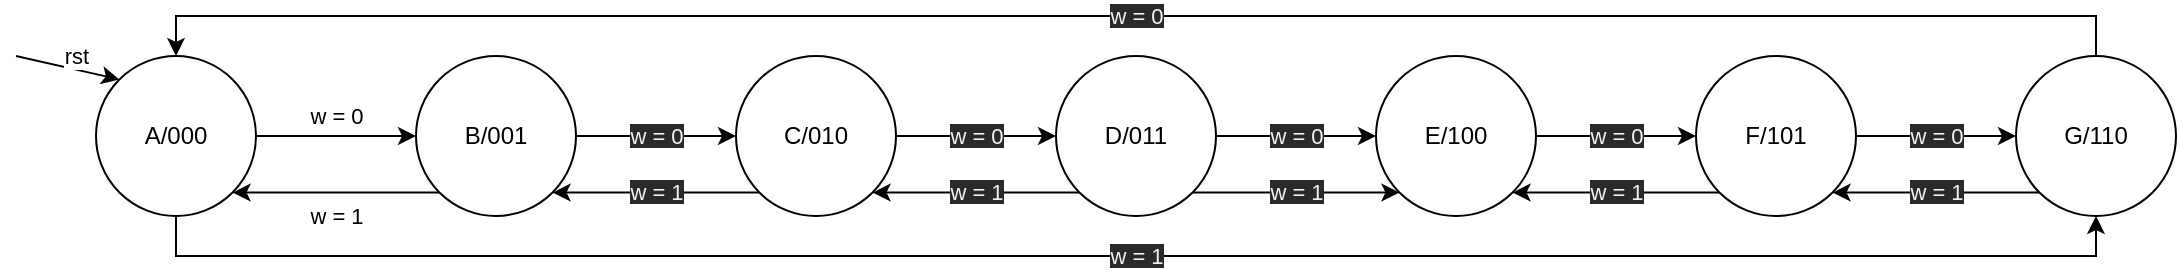 <mxfile version="16.5.1" type="device"><diagram id="u8P376ipcxbIjR8an8vX" name="Page-1"><mxGraphModel dx="2341" dy="739" grid="1" gridSize="10" guides="1" tooltips="1" connect="1" arrows="1" fold="1" page="1" pageScale="1" pageWidth="1169" pageHeight="827" math="0" shadow="0"><root><mxCell id="0"/><mxCell id="1" parent="0"/><mxCell id="xUyzWBRvohqH6LmGXnw6-9" value="w = 0" style="edgeStyle=orthogonalEdgeStyle;rounded=0;orthogonalLoop=1;jettySize=auto;html=1;entryX=0;entryY=0.5;entryDx=0;entryDy=0;" edge="1" parent="1" source="xUyzWBRvohqH6LmGXnw6-1" target="xUyzWBRvohqH6LmGXnw6-2"><mxGeometry y="10" relative="1" as="geometry"><mxPoint as="offset"/></mxGeometry></mxCell><mxCell id="xUyzWBRvohqH6LmGXnw6-20" value="&lt;span style=&quot;color: rgb(240, 240, 240); font-family: helvetica; font-size: 11px; font-style: normal; font-weight: 400; letter-spacing: normal; text-align: center; text-indent: 0px; text-transform: none; word-spacing: 0px; background-color: rgb(42, 42, 42); display: inline; float: none;&quot;&gt;w = 1&lt;/span&gt;" style="edgeStyle=orthogonalEdgeStyle;rounded=0;orthogonalLoop=1;jettySize=auto;html=1;exitX=0.5;exitY=1;exitDx=0;exitDy=0;entryX=0.5;entryY=1;entryDx=0;entryDy=0;" edge="1" parent="1" source="xUyzWBRvohqH6LmGXnw6-1" target="xUyzWBRvohqH6LmGXnw6-7"><mxGeometry relative="1" as="geometry"/></mxCell><mxCell id="xUyzWBRvohqH6LmGXnw6-1" value="A/000" style="ellipse;whiteSpace=wrap;html=1;aspect=fixed;" vertex="1" parent="1"><mxGeometry x="40" y="120" width="80" height="80" as="geometry"/></mxCell><mxCell id="xUyzWBRvohqH6LmGXnw6-10" value="&lt;span style=&quot;color: rgb(240, 240, 240); font-family: helvetica; font-size: 11px; font-style: normal; font-weight: 400; letter-spacing: normal; text-align: center; text-indent: 0px; text-transform: none; word-spacing: 0px; background-color: rgb(42, 42, 42); display: inline; float: none;&quot;&gt;w = 0&lt;/span&gt;" style="edgeStyle=orthogonalEdgeStyle;rounded=0;orthogonalLoop=1;jettySize=auto;html=1;exitX=1;exitY=0.5;exitDx=0;exitDy=0;entryX=0;entryY=0.5;entryDx=0;entryDy=0;" edge="1" parent="1" source="xUyzWBRvohqH6LmGXnw6-2" target="xUyzWBRvohqH6LmGXnw6-3"><mxGeometry relative="1" as="geometry"/></mxCell><mxCell id="xUyzWBRvohqH6LmGXnw6-19" value="w = 1" style="edgeStyle=orthogonalEdgeStyle;rounded=0;orthogonalLoop=1;jettySize=auto;html=1;exitX=0;exitY=1;exitDx=0;exitDy=0;entryX=1;entryY=1;entryDx=0;entryDy=0;" edge="1" parent="1" source="xUyzWBRvohqH6LmGXnw6-2" target="xUyzWBRvohqH6LmGXnw6-1"><mxGeometry y="12" relative="1" as="geometry"><mxPoint as="offset"/></mxGeometry></mxCell><mxCell id="xUyzWBRvohqH6LmGXnw6-2" value="B/001" style="ellipse;whiteSpace=wrap;html=1;" vertex="1" parent="1"><mxGeometry x="200" y="120" width="80" height="80" as="geometry"/></mxCell><mxCell id="xUyzWBRvohqH6LmGXnw6-11" value="&lt;span style=&quot;color: rgb(240, 240, 240); font-family: helvetica; font-size: 11px; font-style: normal; font-weight: 400; letter-spacing: normal; text-align: center; text-indent: 0px; text-transform: none; word-spacing: 0px; background-color: rgb(42, 42, 42); display: inline; float: none;&quot;&gt;w = 0&lt;/span&gt;" style="edgeStyle=orthogonalEdgeStyle;rounded=0;orthogonalLoop=1;jettySize=auto;html=1;exitX=1;exitY=0.5;exitDx=0;exitDy=0;entryX=0;entryY=0.5;entryDx=0;entryDy=0;" edge="1" parent="1" source="xUyzWBRvohqH6LmGXnw6-3" target="xUyzWBRvohqH6LmGXnw6-4"><mxGeometry relative="1" as="geometry"/></mxCell><mxCell id="xUyzWBRvohqH6LmGXnw6-18" value="&lt;span style=&quot;color: rgb(240, 240, 240); font-family: helvetica; font-size: 11px; font-style: normal; font-weight: 400; letter-spacing: normal; text-align: center; text-indent: 0px; text-transform: none; word-spacing: 0px; background-color: rgb(42, 42, 42); display: inline; float: none;&quot;&gt;w = 1&lt;/span&gt;" style="edgeStyle=orthogonalEdgeStyle;rounded=0;orthogonalLoop=1;jettySize=auto;html=1;exitX=0;exitY=1;exitDx=0;exitDy=0;entryX=1;entryY=1;entryDx=0;entryDy=0;" edge="1" parent="1" source="xUyzWBRvohqH6LmGXnw6-3" target="xUyzWBRvohqH6LmGXnw6-2"><mxGeometry relative="1" as="geometry"/></mxCell><mxCell id="xUyzWBRvohqH6LmGXnw6-3" value="C/010" style="ellipse;whiteSpace=wrap;html=1;aspect=fixed;" vertex="1" parent="1"><mxGeometry x="360" y="120" width="80" height="80" as="geometry"/></mxCell><mxCell id="xUyzWBRvohqH6LmGXnw6-12" value="&lt;span style=&quot;color: rgb(240, 240, 240); font-family: helvetica; font-size: 11px; font-style: normal; font-weight: 400; letter-spacing: normal; text-align: center; text-indent: 0px; text-transform: none; word-spacing: 0px; background-color: rgb(42, 42, 42); display: inline; float: none;&quot;&gt;w = 0&lt;/span&gt;" style="edgeStyle=orthogonalEdgeStyle;rounded=0;orthogonalLoop=1;jettySize=auto;html=1;exitX=1;exitY=0.5;exitDx=0;exitDy=0;entryX=0;entryY=0.5;entryDx=0;entryDy=0;" edge="1" parent="1" source="xUyzWBRvohqH6LmGXnw6-4" target="xUyzWBRvohqH6LmGXnw6-5"><mxGeometry relative="1" as="geometry"/></mxCell><mxCell id="xUyzWBRvohqH6LmGXnw6-17" value="&lt;span style=&quot;color: rgb(240, 240, 240); font-family: helvetica; font-size: 11px; font-style: normal; font-weight: 400; letter-spacing: normal; text-align: center; text-indent: 0px; text-transform: none; word-spacing: 0px; background-color: rgb(42, 42, 42); display: inline; float: none;&quot;&gt;w = 1&lt;/span&gt;" style="edgeStyle=orthogonalEdgeStyle;rounded=0;orthogonalLoop=1;jettySize=auto;html=1;exitX=0;exitY=1;exitDx=0;exitDy=0;entryX=1;entryY=1;entryDx=0;entryDy=0;" edge="1" parent="1" source="xUyzWBRvohqH6LmGXnw6-4" target="xUyzWBRvohqH6LmGXnw6-3"><mxGeometry relative="1" as="geometry"/></mxCell><mxCell id="xUyzWBRvohqH6LmGXnw6-22" value="&lt;span style=&quot;color: rgb(240, 240, 240); font-family: helvetica; font-size: 11px; font-style: normal; font-weight: 400; letter-spacing: normal; text-align: center; text-indent: 0px; text-transform: none; word-spacing: 0px; background-color: rgb(42, 42, 42); display: inline; float: none;&quot;&gt;w = 1&lt;/span&gt;" style="edgeStyle=orthogonalEdgeStyle;rounded=0;orthogonalLoop=1;jettySize=auto;html=1;exitX=1;exitY=1;exitDx=0;exitDy=0;entryX=0;entryY=1;entryDx=0;entryDy=0;" edge="1" parent="1" source="xUyzWBRvohqH6LmGXnw6-4" target="xUyzWBRvohqH6LmGXnw6-5"><mxGeometry relative="1" as="geometry"/></mxCell><mxCell id="xUyzWBRvohqH6LmGXnw6-4" value="D/011" style="ellipse;whiteSpace=wrap;html=1;" vertex="1" parent="1"><mxGeometry x="520" y="120" width="80" height="80" as="geometry"/></mxCell><mxCell id="xUyzWBRvohqH6LmGXnw6-13" value="&lt;span style=&quot;color: rgb(240, 240, 240); font-family: helvetica; font-size: 11px; font-style: normal; font-weight: 400; letter-spacing: normal; text-align: center; text-indent: 0px; text-transform: none; word-spacing: 0px; background-color: rgb(42, 42, 42); display: inline; float: none;&quot;&gt;w = 0&lt;/span&gt;" style="edgeStyle=orthogonalEdgeStyle;rounded=0;orthogonalLoop=1;jettySize=auto;html=1;exitX=1;exitY=0.5;exitDx=0;exitDy=0;entryX=0;entryY=0.5;entryDx=0;entryDy=0;" edge="1" parent="1" source="xUyzWBRvohqH6LmGXnw6-5" target="xUyzWBRvohqH6LmGXnw6-6"><mxGeometry relative="1" as="geometry"/></mxCell><mxCell id="xUyzWBRvohqH6LmGXnw6-5" value="E/100" style="ellipse;whiteSpace=wrap;html=1;aspect=fixed;" vertex="1" parent="1"><mxGeometry x="680" y="120" width="80" height="80" as="geometry"/></mxCell><mxCell id="xUyzWBRvohqH6LmGXnw6-14" value="&lt;span style=&quot;color: rgb(240, 240, 240); font-family: helvetica; font-size: 11px; font-style: normal; font-weight: 400; letter-spacing: normal; text-align: center; text-indent: 0px; text-transform: none; word-spacing: 0px; background-color: rgb(42, 42, 42); display: inline; float: none;&quot;&gt;w = 0&lt;/span&gt;" style="edgeStyle=orthogonalEdgeStyle;rounded=0;orthogonalLoop=1;jettySize=auto;html=1;exitX=1;exitY=0.5;exitDx=0;exitDy=0;entryX=0;entryY=0.5;entryDx=0;entryDy=0;" edge="1" parent="1" source="xUyzWBRvohqH6LmGXnw6-6" target="xUyzWBRvohqH6LmGXnw6-7"><mxGeometry relative="1" as="geometry"/></mxCell><mxCell id="xUyzWBRvohqH6LmGXnw6-16" value="&lt;span style=&quot;color: rgb(240, 240, 240); font-family: helvetica; font-size: 11px; font-style: normal; font-weight: 400; letter-spacing: normal; text-align: center; text-indent: 0px; text-transform: none; word-spacing: 0px; background-color: rgb(42, 42, 42); display: inline; float: none;&quot;&gt;w = 1&lt;/span&gt;" style="edgeStyle=orthogonalEdgeStyle;rounded=0;orthogonalLoop=1;jettySize=auto;html=1;exitX=0;exitY=1;exitDx=0;exitDy=0;entryX=1;entryY=1;entryDx=0;entryDy=0;" edge="1" parent="1" source="xUyzWBRvohqH6LmGXnw6-6" target="xUyzWBRvohqH6LmGXnw6-5"><mxGeometry relative="1" as="geometry"/></mxCell><mxCell id="xUyzWBRvohqH6LmGXnw6-6" value="F/101" style="ellipse;whiteSpace=wrap;html=1;" vertex="1" parent="1"><mxGeometry x="840" y="120" width="80" height="80" as="geometry"/></mxCell><mxCell id="xUyzWBRvohqH6LmGXnw6-15" value="&lt;span style=&quot;color: rgb(240, 240, 240); font-family: helvetica; font-size: 11px; font-style: normal; font-weight: 400; letter-spacing: normal; text-align: center; text-indent: 0px; text-transform: none; word-spacing: 0px; background-color: rgb(42, 42, 42); display: inline; float: none;&quot;&gt;w = 1&lt;/span&gt;" style="edgeStyle=orthogonalEdgeStyle;rounded=0;orthogonalLoop=1;jettySize=auto;html=1;exitX=0;exitY=1;exitDx=0;exitDy=0;entryX=1;entryY=1;entryDx=0;entryDy=0;" edge="1" parent="1" source="xUyzWBRvohqH6LmGXnw6-7" target="xUyzWBRvohqH6LmGXnw6-6"><mxGeometry relative="1" as="geometry"/></mxCell><mxCell id="xUyzWBRvohqH6LmGXnw6-21" value="&lt;span style=&quot;color: rgb(240, 240, 240); font-family: helvetica; font-size: 11px; font-style: normal; font-weight: 400; letter-spacing: normal; text-align: center; text-indent: 0px; text-transform: none; word-spacing: 0px; background-color: rgb(42, 42, 42); display: inline; float: none;&quot;&gt;w = 0&lt;/span&gt;" style="edgeStyle=orthogonalEdgeStyle;rounded=0;orthogonalLoop=1;jettySize=auto;html=1;exitX=0.5;exitY=0;exitDx=0;exitDy=0;entryX=0.5;entryY=0;entryDx=0;entryDy=0;" edge="1" parent="1" source="xUyzWBRvohqH6LmGXnw6-7" target="xUyzWBRvohqH6LmGXnw6-1"><mxGeometry relative="1" as="geometry"/></mxCell><mxCell id="xUyzWBRvohqH6LmGXnw6-7" value="G/110" style="ellipse;whiteSpace=wrap;html=1;aspect=fixed;" vertex="1" parent="1"><mxGeometry x="1000" y="120" width="80" height="80" as="geometry"/></mxCell><mxCell id="xUyzWBRvohqH6LmGXnw6-23" value="rst" style="endArrow=classic;html=1;rounded=0;entryX=0;entryY=0;entryDx=0;entryDy=0;" edge="1" parent="1" target="xUyzWBRvohqH6LmGXnw6-1"><mxGeometry x="0.104" y="7" width="50" height="50" relative="1" as="geometry"><mxPoint y="120" as="sourcePoint"/><mxPoint x="30" y="130" as="targetPoint"/><mxPoint as="offset"/></mxGeometry></mxCell></root></mxGraphModel></diagram></mxfile>